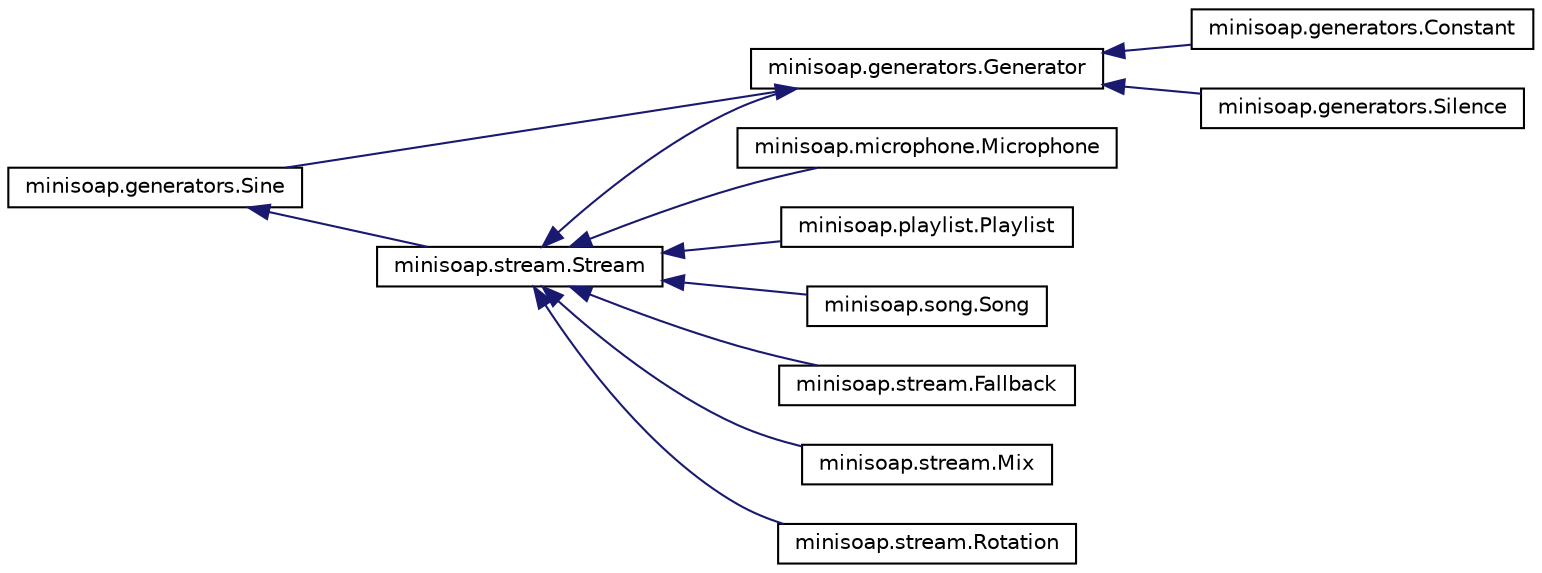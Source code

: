 digraph "Graphical Class Hierarchy"
{
  edge [fontname="Helvetica",fontsize="10",labelfontname="Helvetica",labelfontsize="10"];
  node [fontname="Helvetica",fontsize="10",shape=record];
  rankdir="LR";
  Node4 [label="object",height=0.2,width=0.4,color="grey75", fillcolor="white", style="filled"];
  Node4 -> Node0 [dir="back",color="midnightblue",fontsize="10",style="solid",fontname="Helvetica"];
  Node0 [label="minisoap.stream.Stream",height=0.2,width=0.4,color="black", fillcolor="white", style="filled",URL="$classminisoap_1_1stream_1_1Stream.html",tooltip="Stream class. "];
  Node0 -> Node1 [dir="back",color="midnightblue",fontsize="10",style="solid",fontname="Helvetica"];
  Node1 [label="minisoap.generators.Generator",height=0.2,width=0.4,color="black", fillcolor="white", style="filled",URL="$classminisoap_1_1generators_1_1Generator.html",tooltip="Generator class. "];
  Node1 -> Node2 [dir="back",color="midnightblue",fontsize="10",style="solid",fontname="Helvetica"];
  Node2 [label="minisoap.generators.Constant",height=0.2,width=0.4,color="black", fillcolor="white", style="filled",URL="$classminisoap_1_1generators_1_1Constant.html",tooltip="Constant stream generator. "];
  Node1 -> Node3 [dir="back",color="midnightblue",fontsize="10",style="solid",fontname="Helvetica"];
  Node3 [label="minisoap.generators.Silence",height=0.2,width=0.4,color="black", fillcolor="white", style="filled",URL="$classminisoap_1_1generators_1_1Silence.html",tooltip="Silent stream generator. "];
  Node1 -> Node4 [dir="back",color="midnightblue",fontsize="10",style="solid",fontname="Helvetica"];
  Node4 [label="minisoap.generators.Sine",height=0.2,width=0.4,color="black", fillcolor="white", style="filled",URL="$classminisoap_1_1generators_1_1Sine.html",tooltip="Sine wave generator. "];
  Node0 -> Node5 [dir="back",color="midnightblue",fontsize="10",style="solid",fontname="Helvetica"];
  Node5 [label="minisoap.microphone.Microphone",height=0.2,width=0.4,color="black", fillcolor="white", style="filled",URL="$classminisoap_1_1microphone_1_1Microphone.html",tooltip="Microphone Stream. "];
  Node0 -> Node6 [dir="back",color="midnightblue",fontsize="10",style="solid",fontname="Helvetica"];
  Node6 [label="minisoap.playlist.Playlist",height=0.2,width=0.4,color="black", fillcolor="white", style="filled",URL="$classminisoap_1_1playlist_1_1Playlist.html",tooltip="Playlist class. "];
  Node0 -> Node7 [dir="back",color="midnightblue",fontsize="10",style="solid",fontname="Helvetica"];
  Node7 [label="minisoap.song.Song",height=0.2,width=0.4,color="black", fillcolor="white", style="filled",URL="$classminisoap_1_1song_1_1Song.html",tooltip="Song class. "];
  Node0 -> Node8 [dir="back",color="midnightblue",fontsize="10",style="solid",fontname="Helvetica"];
  Node8 [label="minisoap.stream.Fallback",height=0.2,width=0.4,color="black", fillcolor="white", style="filled",URL="$classminisoap_1_1stream_1_1Fallback.html",tooltip="Fallback class. "];
  Node0 -> Node9 [dir="back",color="midnightblue",fontsize="10",style="solid",fontname="Helvetica"];
  Node9 [label="minisoap.stream.Mix",height=0.2,width=0.4,color="black", fillcolor="white", style="filled",URL="$classminisoap_1_1stream_1_1Mix.html",tooltip="Mix class. "];
  Node0 -> Node10 [dir="back",color="midnightblue",fontsize="10",style="solid",fontname="Helvetica"];
  Node10 [label="minisoap.stream.Rotation",height=0.2,width=0.4,color="black", fillcolor="white", style="filled",URL="$classminisoap_1_1stream_1_1Rotation.html",tooltip="Rotation class. "];
}
